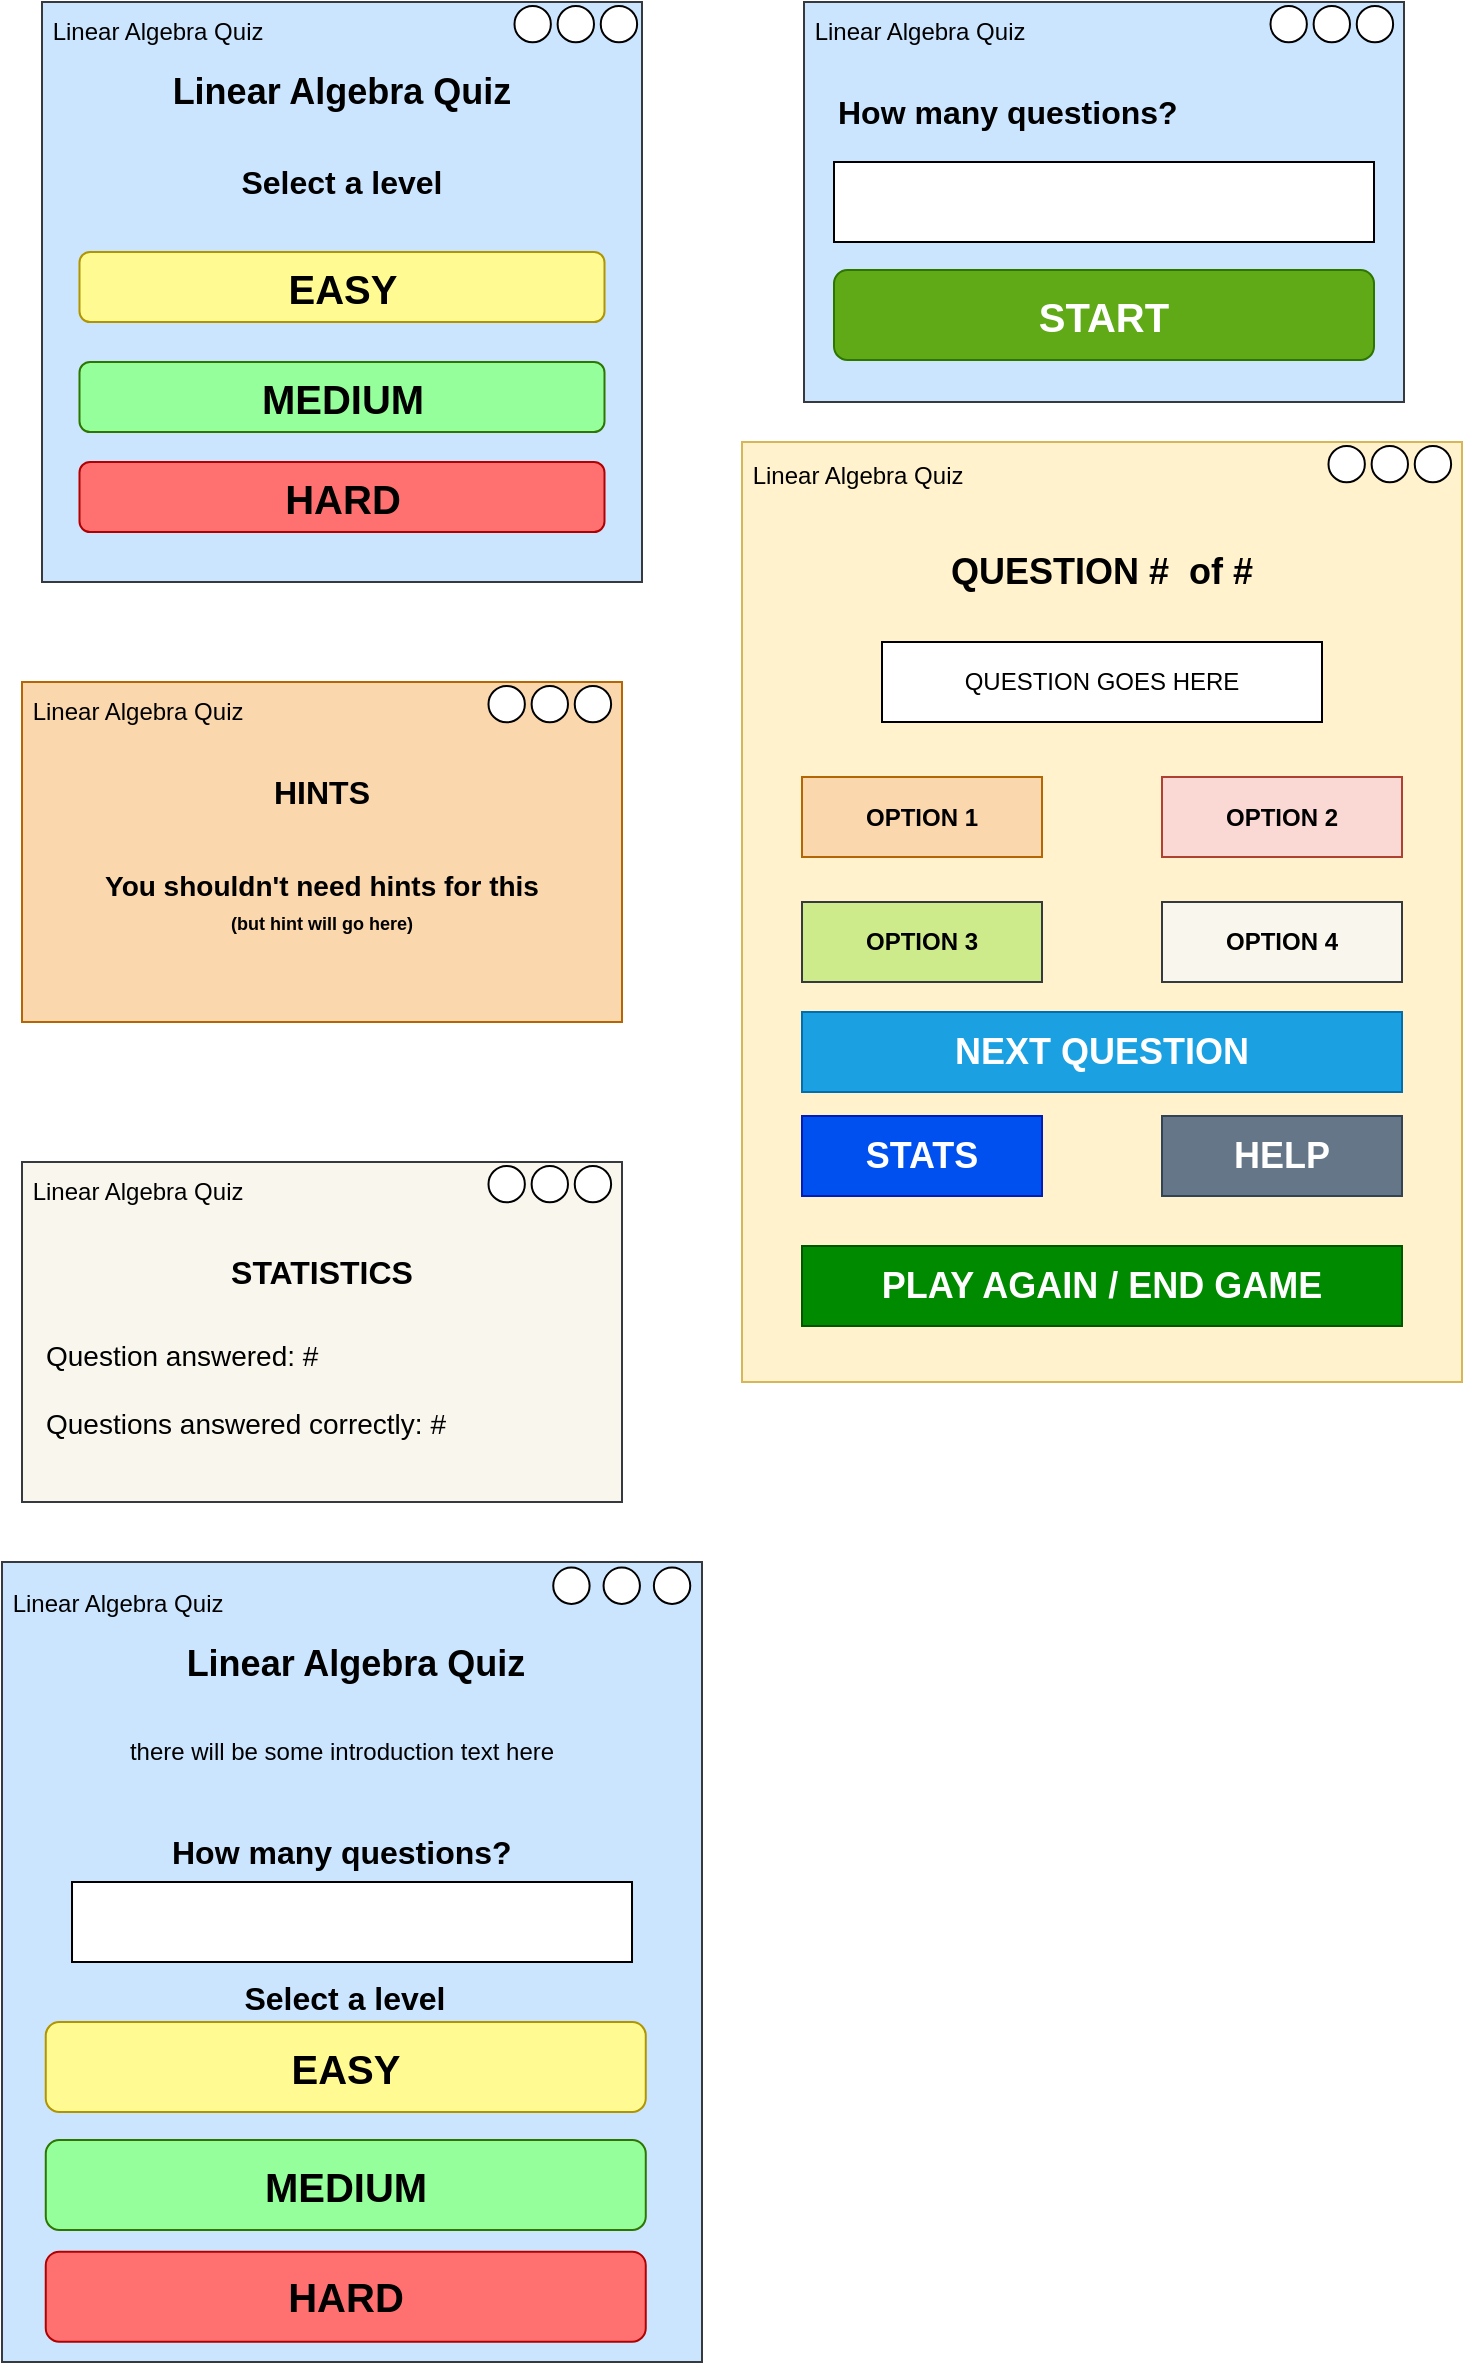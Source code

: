 <mxfile version="27.0.6">
  <diagram name="Page-1" id="Kadla1Wodx2_WjePzzAx">
    <mxGraphModel grid="1" page="1" gridSize="10" guides="1" tooltips="1" connect="1" arrows="1" fold="1" pageScale="1" pageWidth="827" pageHeight="1169" math="0" shadow="0">
      <root>
        <mxCell id="0" />
        <mxCell id="1" parent="0" />
        <mxCell id="V2c5M10AFD95ZUrolOOv-8" value="" style="rounded=0;whiteSpace=wrap;html=1;fillColor=#fff2cc;strokeColor=#d6b656;" vertex="1" parent="1">
          <mxGeometry x="390" y="260" width="360" height="470" as="geometry" />
        </mxCell>
        <mxCell id="i38Q_EET_aaeyMdn4X0I-3" value="" style="rounded=0;whiteSpace=wrap;html=1;fillColor=#cce5ff;strokeColor=#36393d;" vertex="1" parent="1">
          <mxGeometry x="421" y="40" width="300" height="200" as="geometry" />
        </mxCell>
        <mxCell id="i38Q_EET_aaeyMdn4X0I-2" value="" style="group;fillColor=#cce5ff;strokeColor=#36393d;labelBackgroundColor=default;" connectable="0" vertex="1" parent="1">
          <mxGeometry x="40" y="40" width="300" height="290" as="geometry" />
        </mxCell>
        <mxCell id="WTwV29aAdjjrVm4lncX9-33" value="&amp;nbsp;Linear Algebra Quiz" style="text;html=1;align=left;verticalAlign=middle;whiteSpace=wrap;rounded=0;" vertex="1" parent="i38Q_EET_aaeyMdn4X0I-2">
          <mxGeometry width="300" height="30" as="geometry" />
        </mxCell>
        <mxCell id="WTwV29aAdjjrVm4lncX9-34" value="" style="ellipse;whiteSpace=wrap;html=1;aspect=fixed;" vertex="1" parent="i38Q_EET_aaeyMdn4X0I-2">
          <mxGeometry x="279.375" y="2" width="18.182" height="18.182" as="geometry" />
        </mxCell>
        <mxCell id="WTwV29aAdjjrVm4lncX9-35" value="" style="ellipse;whiteSpace=wrap;html=1;aspect=fixed;" vertex="1" parent="i38Q_EET_aaeyMdn4X0I-2">
          <mxGeometry x="257.812" y="2" width="18.182" height="18.182" as="geometry" />
        </mxCell>
        <mxCell id="WTwV29aAdjjrVm4lncX9-36" value="" style="ellipse;whiteSpace=wrap;html=1;aspect=fixed;" vertex="1" parent="i38Q_EET_aaeyMdn4X0I-2">
          <mxGeometry x="236.25" y="2" width="18.182" height="18.182" as="geometry" />
        </mxCell>
        <mxCell id="WTwV29aAdjjrVm4lncX9-38" value="&lt;b&gt;Select a level&lt;/b&gt;" style="text;html=1;align=center;verticalAlign=middle;whiteSpace=wrap;rounded=0;fontSize=16;" vertex="1" parent="i38Q_EET_aaeyMdn4X0I-2">
          <mxGeometry x="10.781" y="70" width="278.438" height="40" as="geometry" />
        </mxCell>
        <mxCell id="WTwV29aAdjjrVm4lncX9-41" value="&lt;font style=&quot;color: rgb(0, 0, 0); font-size: 20px;&quot;&gt;MEDIUM&lt;/font&gt;" style="rounded=1;whiteSpace=wrap;html=1;fillColor=#95FF9C;strokeColor=#2D7600;fontColor=#ffffff;fontStyle=1" vertex="1" parent="i38Q_EET_aaeyMdn4X0I-2">
          <mxGeometry x="18.75" y="180" width="262.5" height="35" as="geometry" />
        </mxCell>
        <mxCell id="WTwV29aAdjjrVm4lncX9-42" value="&lt;font style=&quot;color: rgb(0, 0, 0); font-size: 20px;&quot;&gt;&lt;b&gt;HARD&lt;/b&gt;&lt;/font&gt;" style="rounded=1;whiteSpace=wrap;html=1;fillColor=#FF7171;strokeColor=#B20000;fontColor=#ffffff;" vertex="1" parent="i38Q_EET_aaeyMdn4X0I-2">
          <mxGeometry x="18.75" y="230" width="262.5" height="35" as="geometry" />
        </mxCell>
        <mxCell id="WTwV29aAdjjrVm4lncX9-43" value="&lt;font style=&quot;font-size: 20px;&quot;&gt;&lt;b style=&quot;&quot;&gt;&lt;font style=&quot;&quot;&gt;EASY&lt;/font&gt;&lt;/b&gt;&lt;/font&gt;" style="rounded=1;whiteSpace=wrap;html=1;fillColor=#FFFB92;fontColor=#000000;strokeColor=#B09500;verticalAlign=middle;" vertex="1" parent="i38Q_EET_aaeyMdn4X0I-2">
          <mxGeometry x="18.75" y="125" width="262.5" height="35" as="geometry" />
        </mxCell>
        <mxCell id="i38Q_EET_aaeyMdn4X0I-1" value="Linear Algebra Quiz" style="text;strokeColor=none;fillColor=none;html=1;align=center;verticalAlign=middle;whiteSpace=wrap;rounded=0;fontSize=18;fontStyle=1" vertex="1" parent="i38Q_EET_aaeyMdn4X0I-2">
          <mxGeometry x="28.125" y="30" width="243.75" height="30" as="geometry" />
        </mxCell>
        <mxCell id="i38Q_EET_aaeyMdn4X0I-11" value="" style="ellipse;whiteSpace=wrap;html=1;aspect=fixed;" vertex="1" parent="i38Q_EET_aaeyMdn4X0I-2">
          <mxGeometry x="614.25" y="2" width="18.182" height="18.182" as="geometry" />
        </mxCell>
        <mxCell id="i38Q_EET_aaeyMdn4X0I-12" value="" style="ellipse;whiteSpace=wrap;html=1;aspect=fixed;" vertex="1" parent="i38Q_EET_aaeyMdn4X0I-2">
          <mxGeometry x="635.812" y="2" width="18.182" height="18.182" as="geometry" />
        </mxCell>
        <mxCell id="i38Q_EET_aaeyMdn4X0I-13" value="" style="ellipse;whiteSpace=wrap;html=1;aspect=fixed;" vertex="1" parent="i38Q_EET_aaeyMdn4X0I-2">
          <mxGeometry x="657.375" y="2" width="18.182" height="18.182" as="geometry" />
        </mxCell>
        <mxCell id="i38Q_EET_aaeyMdn4X0I-4" value="&amp;nbsp;Linear Algebra Quiz" style="text;html=1;align=left;verticalAlign=middle;whiteSpace=wrap;rounded=0;" vertex="1" parent="1">
          <mxGeometry x="421" y="40" width="307" height="30" as="geometry" />
        </mxCell>
        <mxCell id="i38Q_EET_aaeyMdn4X0I-16" value="START" style="rounded=1;whiteSpace=wrap;html=1;fontStyle=1;fontSize=20;fillColor=#60a917;strokeColor=#2D7600;fontColor=#ffffff;" vertex="1" parent="1">
          <mxGeometry x="436" y="174" width="270" height="45" as="geometry" />
        </mxCell>
        <mxCell id="i38Q_EET_aaeyMdn4X0I-17" value="How many questions?" style="text;html=1;align=left;verticalAlign=middle;whiteSpace=wrap;rounded=0;fontStyle=1;fontSize=16;" vertex="1" parent="1">
          <mxGeometry x="436" y="80" width="185" height="30" as="geometry" />
        </mxCell>
        <mxCell id="i38Q_EET_aaeyMdn4X0I-18" value="" style="rounded=0;whiteSpace=wrap;html=1;" vertex="1" parent="1">
          <mxGeometry x="436" y="120" width="270" height="40" as="geometry" />
        </mxCell>
        <mxCell id="V2c5M10AFD95ZUrolOOv-4" value="" style="ellipse;whiteSpace=wrap;html=1;aspect=fixed;" vertex="1" parent="1">
          <mxGeometry x="683.25" y="262" width="18.182" height="18.182" as="geometry" />
        </mxCell>
        <mxCell id="V2c5M10AFD95ZUrolOOv-5" value="" style="ellipse;whiteSpace=wrap;html=1;aspect=fixed;" vertex="1" parent="1">
          <mxGeometry x="704.812" y="262" width="18.182" height="18.182" as="geometry" />
        </mxCell>
        <mxCell id="V2c5M10AFD95ZUrolOOv-6" value="" style="ellipse;whiteSpace=wrap;html=1;aspect=fixed;" vertex="1" parent="1">
          <mxGeometry x="726.375" y="262" width="18.182" height="18.182" as="geometry" />
        </mxCell>
        <mxCell id="V2c5M10AFD95ZUrolOOv-7" value="&amp;nbsp;Linear Algebra Quiz" style="text;html=1;align=left;verticalAlign=middle;whiteSpace=wrap;rounded=0;" vertex="1" parent="1">
          <mxGeometry x="390" y="262" width="130" height="30" as="geometry" />
        </mxCell>
        <mxCell id="V2c5M10AFD95ZUrolOOv-10" value="&lt;b&gt;&lt;font&gt;QUESTION #&amp;nbsp; of #&lt;/font&gt;&lt;/b&gt;" style="text;html=1;align=center;verticalAlign=middle;whiteSpace=wrap;rounded=0;fontSize=18;" vertex="1" parent="1">
          <mxGeometry x="490" y="310" width="160" height="30" as="geometry" />
        </mxCell>
        <mxCell id="V2c5M10AFD95ZUrolOOv-11" value="QUESTION GOES HERE" style="rounded=0;whiteSpace=wrap;html=1;" vertex="1" parent="1">
          <mxGeometry x="460" y="360" width="220" height="40" as="geometry" />
        </mxCell>
        <mxCell id="V2c5M10AFD95ZUrolOOv-12" value="&lt;b&gt;OPTION 1&lt;/b&gt;" style="rounded=0;whiteSpace=wrap;html=1;fillColor=#fad7ac;strokeColor=#b46504;" vertex="1" parent="1">
          <mxGeometry x="420" y="427.5" width="120" height="40" as="geometry" />
        </mxCell>
        <mxCell id="V2c5M10AFD95ZUrolOOv-13" value="&lt;b&gt;OPTION 2&lt;/b&gt;" style="rounded=0;whiteSpace=wrap;html=1;fillColor=#fad9d5;strokeColor=#ae4132;" vertex="1" parent="1">
          <mxGeometry x="600" y="427.5" width="120" height="40" as="geometry" />
        </mxCell>
        <mxCell id="V2c5M10AFD95ZUrolOOv-14" value="&lt;b&gt;OPTION 3&lt;/b&gt;" style="rounded=0;whiteSpace=wrap;html=1;fillColor=#cdeb8b;strokeColor=#36393d;" vertex="1" parent="1">
          <mxGeometry x="420" y="490" width="120" height="40" as="geometry" />
        </mxCell>
        <mxCell id="V2c5M10AFD95ZUrolOOv-16" value="&lt;b&gt;OPTION 4&lt;/b&gt;" style="rounded=0;whiteSpace=wrap;html=1;fillColor=#f9f7ed;strokeColor=#36393d;" vertex="1" parent="1">
          <mxGeometry x="600" y="490" width="120" height="40" as="geometry" />
        </mxCell>
        <mxCell id="V2c5M10AFD95ZUrolOOv-17" value="STATS" style="rounded=0;whiteSpace=wrap;html=1;fontStyle=1;fontSize=18;fillColor=#0050ef;fontColor=#ffffff;strokeColor=#001DBC;" vertex="1" parent="1">
          <mxGeometry x="420" y="597" width="120" height="40" as="geometry" />
        </mxCell>
        <mxCell id="V2c5M10AFD95ZUrolOOv-19" value="HELP" style="rounded=0;whiteSpace=wrap;html=1;fontStyle=1;fontSize=18;fillColor=#647687;strokeColor=#314354;fontColor=#ffffff;" vertex="1" parent="1">
          <mxGeometry x="600" y="597" width="120" height="40" as="geometry" />
        </mxCell>
        <mxCell id="V2c5M10AFD95ZUrolOOv-20" value="PLAY AGAIN / END GAME" style="rounded=0;whiteSpace=wrap;html=1;fontSize=18;fontStyle=1;fillColor=#008a00;fontColor=#ffffff;strokeColor=#005700;" vertex="1" parent="1">
          <mxGeometry x="420" y="662" width="300" height="40" as="geometry" />
        </mxCell>
        <mxCell id="V2c5M10AFD95ZUrolOOv-21" value="NEXT QUESTION" style="rounded=0;whiteSpace=wrap;html=1;fontStyle=1;fontSize=18;fillColor=#1ba1e2;fontColor=#ffffff;strokeColor=#006EAF;" vertex="1" parent="1">
          <mxGeometry x="420" y="545" width="300" height="40" as="geometry" />
        </mxCell>
        <mxCell id="V2c5M10AFD95ZUrolOOv-23" value="" style="rounded=0;whiteSpace=wrap;html=1;fillColor=#fad7ac;strokeColor=#b46504;" vertex="1" parent="1">
          <mxGeometry x="30" y="380" width="300" height="170" as="geometry" />
        </mxCell>
        <mxCell id="V2c5M10AFD95ZUrolOOv-24" value="" style="ellipse;whiteSpace=wrap;html=1;aspect=fixed;" vertex="1" parent="1">
          <mxGeometry x="263.25" y="382" width="18.182" height="18.182" as="geometry" />
        </mxCell>
        <mxCell id="V2c5M10AFD95ZUrolOOv-25" value="" style="ellipse;whiteSpace=wrap;html=1;aspect=fixed;" vertex="1" parent="1">
          <mxGeometry x="284.812" y="382" width="18.182" height="18.182" as="geometry" />
        </mxCell>
        <mxCell id="V2c5M10AFD95ZUrolOOv-26" value="" style="ellipse;whiteSpace=wrap;html=1;aspect=fixed;" vertex="1" parent="1">
          <mxGeometry x="306.375" y="382" width="18.182" height="18.182" as="geometry" />
        </mxCell>
        <mxCell id="V2c5M10AFD95ZUrolOOv-27" value="&amp;nbsp;Linear Algebra Quiz" style="text;html=1;align=left;verticalAlign=middle;whiteSpace=wrap;rounded=0;" vertex="1" parent="1">
          <mxGeometry x="30" y="380" width="120" height="30" as="geometry" />
        </mxCell>
        <mxCell id="V2c5M10AFD95ZUrolOOv-29" value="HINTS" style="text;html=1;align=center;verticalAlign=middle;whiteSpace=wrap;rounded=0;fontSize=16;fontStyle=1" vertex="1" parent="1">
          <mxGeometry x="150" y="420" width="60" height="30" as="geometry" />
        </mxCell>
        <mxCell id="V2c5M10AFD95ZUrolOOv-30" value="" style="rounded=0;whiteSpace=wrap;html=1;fillColor=#f9f7ed;strokeColor=#36393d;" vertex="1" parent="1">
          <mxGeometry x="30" y="620" width="300" height="170" as="geometry" />
        </mxCell>
        <mxCell id="V2c5M10AFD95ZUrolOOv-31" value="" style="ellipse;whiteSpace=wrap;html=1;aspect=fixed;" vertex="1" parent="1">
          <mxGeometry x="263.25" y="622" width="18.182" height="18.182" as="geometry" />
        </mxCell>
        <mxCell id="V2c5M10AFD95ZUrolOOv-32" value="" style="ellipse;whiteSpace=wrap;html=1;aspect=fixed;" vertex="1" parent="1">
          <mxGeometry x="284.812" y="622" width="18.182" height="18.182" as="geometry" />
        </mxCell>
        <mxCell id="V2c5M10AFD95ZUrolOOv-33" value="" style="ellipse;whiteSpace=wrap;html=1;aspect=fixed;" vertex="1" parent="1">
          <mxGeometry x="306.375" y="622" width="18.182" height="18.182" as="geometry" />
        </mxCell>
        <mxCell id="V2c5M10AFD95ZUrolOOv-34" value="&amp;nbsp;Linear Algebra Quiz" style="text;html=1;align=left;verticalAlign=middle;whiteSpace=wrap;rounded=0;" vertex="1" parent="1">
          <mxGeometry x="30" y="620" width="120" height="30" as="geometry" />
        </mxCell>
        <mxCell id="V2c5M10AFD95ZUrolOOv-35" value="STATISTICS" style="text;html=1;align=center;verticalAlign=middle;whiteSpace=wrap;rounded=0;fontSize=16;fontStyle=1" vertex="1" parent="1">
          <mxGeometry x="130" y="660" width="100" height="30" as="geometry" />
        </mxCell>
        <mxCell id="V2c5M10AFD95ZUrolOOv-36" value="Question answered: #&lt;div&gt;&lt;br&gt;&lt;/div&gt;&lt;div&gt;Questions answered correctly: #&lt;/div&gt;" style="text;html=1;align=left;verticalAlign=top;whiteSpace=wrap;rounded=0;fontSize=14;" vertex="1" parent="1">
          <mxGeometry x="40" y="702" width="280" height="78" as="geometry" />
        </mxCell>
        <mxCell id="V2c5M10AFD95ZUrolOOv-37" value="You shouldn&#39;t need hints for this&lt;div&gt;&lt;font style=&quot;font-size: 9px;&quot;&gt;(but hint will go here)&lt;/font&gt;&lt;/div&gt;" style="text;html=1;align=center;verticalAlign=middle;whiteSpace=wrap;rounded=0;fontSize=14;fontStyle=1" vertex="1" parent="1">
          <mxGeometry x="50" y="450" width="260" height="80" as="geometry" />
        </mxCell>
        <mxCell id="JtFzMPvqlAdvDmIb0rAZ-1" value="" style="group;fillColor=#cce5ff;strokeColor=#36393d;labelBackgroundColor=default;" connectable="0" vertex="1" parent="1">
          <mxGeometry x="20" y="820" width="350" height="400" as="geometry" />
        </mxCell>
        <mxCell id="JtFzMPvqlAdvDmIb0rAZ-2" value="&amp;nbsp;Linear Algebra Quiz" style="text;html=1;align=left;verticalAlign=middle;whiteSpace=wrap;rounded=0;" vertex="1" parent="JtFzMPvqlAdvDmIb0rAZ-1">
          <mxGeometry width="350" height="41.379" as="geometry" />
        </mxCell>
        <mxCell id="JtFzMPvqlAdvDmIb0rAZ-3" value="" style="ellipse;whiteSpace=wrap;html=1;aspect=fixed;" vertex="1" parent="JtFzMPvqlAdvDmIb0rAZ-1">
          <mxGeometry x="325.938" y="2.759" width="18.182" height="18.182" as="geometry" />
        </mxCell>
        <mxCell id="JtFzMPvqlAdvDmIb0rAZ-4" value="" style="ellipse;whiteSpace=wrap;html=1;aspect=fixed;" vertex="1" parent="JtFzMPvqlAdvDmIb0rAZ-1">
          <mxGeometry x="300.781" y="2.759" width="18.182" height="18.182" as="geometry" />
        </mxCell>
        <mxCell id="JtFzMPvqlAdvDmIb0rAZ-5" value="" style="ellipse;whiteSpace=wrap;html=1;aspect=fixed;" vertex="1" parent="JtFzMPvqlAdvDmIb0rAZ-1">
          <mxGeometry x="275.625" y="2.759" width="18.182" height="18.182" as="geometry" />
        </mxCell>
        <mxCell id="JtFzMPvqlAdvDmIb0rAZ-6" value="&lt;b&gt;Select a level&lt;/b&gt;" style="text;html=1;align=center;verticalAlign=middle;whiteSpace=wrap;rounded=0;fontSize=16;" vertex="1" parent="JtFzMPvqlAdvDmIb0rAZ-1">
          <mxGeometry x="9.458" y="190.001" width="324.844" height="55.172" as="geometry" />
        </mxCell>
        <mxCell id="JtFzMPvqlAdvDmIb0rAZ-7" value="&lt;font style=&quot;color: rgb(0, 0, 0); font-size: 20px;&quot;&gt;MEDIUM&lt;/font&gt;" style="rounded=1;whiteSpace=wrap;html=1;fillColor=#95FF9C;strokeColor=#2D7600;fontColor=#ffffff;fontStyle=1" vertex="1" parent="JtFzMPvqlAdvDmIb0rAZ-1">
          <mxGeometry x="21.885" y="289.005" width="300" height="45" as="geometry" />
        </mxCell>
        <mxCell id="JtFzMPvqlAdvDmIb0rAZ-8" value="&lt;font style=&quot;color: rgb(0, 0, 0); font-size: 20px;&quot;&gt;&lt;b&gt;HARD&lt;/b&gt;&lt;/font&gt;" style="rounded=1;whiteSpace=wrap;html=1;fillColor=#FF7171;strokeColor=#B20000;fontColor=#ffffff;" vertex="1" parent="JtFzMPvqlAdvDmIb0rAZ-1">
          <mxGeometry x="21.875" y="344.828" width="300" height="45" as="geometry" />
        </mxCell>
        <mxCell id="JtFzMPvqlAdvDmIb0rAZ-9" value="&lt;font style=&quot;font-size: 20px;&quot;&gt;&lt;b style=&quot;&quot;&gt;&lt;font style=&quot;&quot;&gt;EASY&lt;/font&gt;&lt;/b&gt;&lt;/font&gt;" style="rounded=1;whiteSpace=wrap;html=1;fillColor=#FFFB92;fontColor=#000000;strokeColor=#B09500;verticalAlign=middle;" vertex="1" parent="JtFzMPvqlAdvDmIb0rAZ-1">
          <mxGeometry x="21.875" y="230.002" width="300" height="45" as="geometry" />
        </mxCell>
        <mxCell id="JtFzMPvqlAdvDmIb0rAZ-10" value="Linear Algebra Quiz" style="text;strokeColor=none;fillColor=none;html=1;align=center;verticalAlign=middle;whiteSpace=wrap;rounded=0;fontSize=18;fontStyle=1" vertex="1" parent="JtFzMPvqlAdvDmIb0rAZ-1">
          <mxGeometry x="34.593" y="29.999" width="284.375" height="41.379" as="geometry" />
        </mxCell>
        <mxCell id="JtFzMPvqlAdvDmIb0rAZ-20" value="" style="rounded=0;whiteSpace=wrap;html=1;" vertex="1" parent="JtFzMPvqlAdvDmIb0rAZ-1">
          <mxGeometry x="35.005" y="160.0" width="280" height="40" as="geometry" />
        </mxCell>
        <mxCell id="JtFzMPvqlAdvDmIb0rAZ-19" value="How many questions?" style="text;html=1;align=left;verticalAlign=middle;whiteSpace=wrap;rounded=0;fontStyle=1;fontSize=16;" vertex="1" parent="JtFzMPvqlAdvDmIb0rAZ-1">
          <mxGeometry x="82.5" y="130" width="185" height="30" as="geometry" />
        </mxCell>
        <mxCell id="JtFzMPvqlAdvDmIb0rAZ-21" value="there will be some introduction text here" style="text;html=1;align=center;verticalAlign=middle;whiteSpace=wrap;rounded=0;" vertex="1" parent="JtFzMPvqlAdvDmIb0rAZ-1">
          <mxGeometry x="50" y="80" width="240" height="30" as="geometry" />
        </mxCell>
      </root>
    </mxGraphModel>
  </diagram>
</mxfile>
